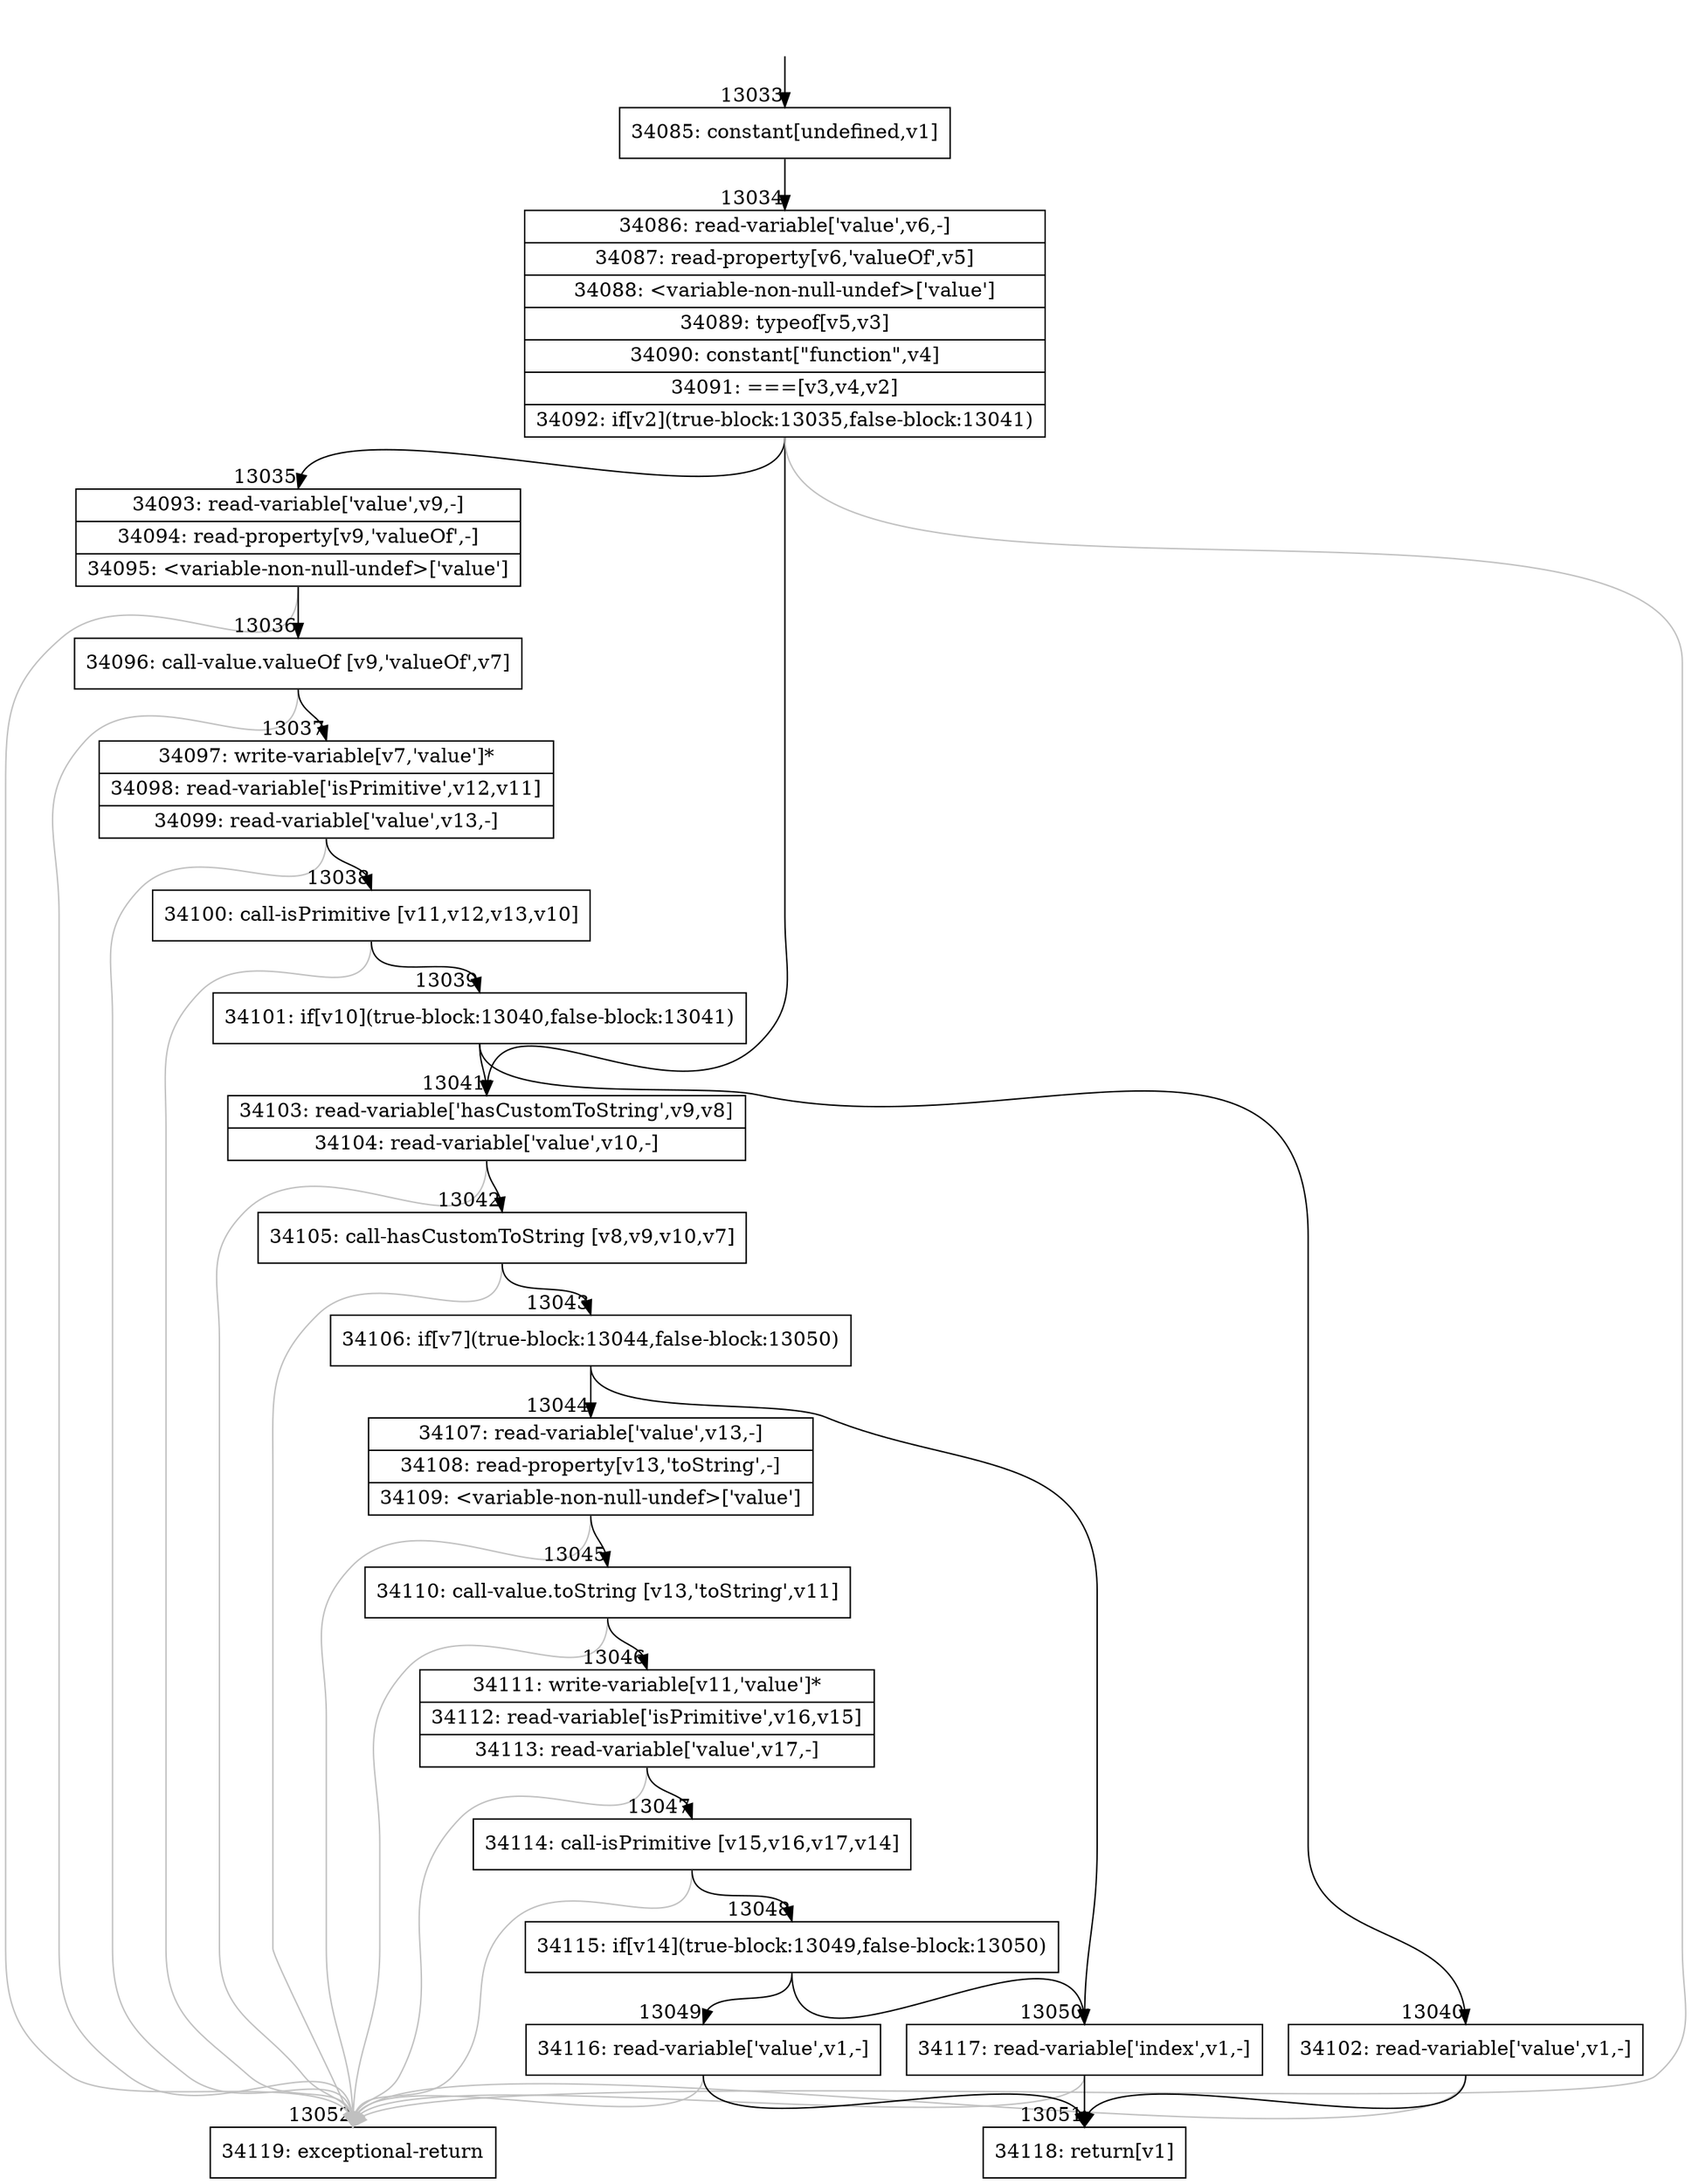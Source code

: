 digraph {
rankdir="TD"
BB_entry1002[shape=none,label=""];
BB_entry1002 -> BB13033 [tailport=s, headport=n, headlabel="    13033"]
BB13033 [shape=record label="{34085: constant[undefined,v1]}" ] 
BB13033 -> BB13034 [tailport=s, headport=n, headlabel="      13034"]
BB13034 [shape=record label="{34086: read-variable['value',v6,-]|34087: read-property[v6,'valueOf',v5]|34088: \<variable-non-null-undef\>['value']|34089: typeof[v5,v3]|34090: constant[\"function\",v4]|34091: ===[v3,v4,v2]|34092: if[v2](true-block:13035,false-block:13041)}" ] 
BB13034 -> BB13035 [tailport=s, headport=n, headlabel="      13035"]
BB13034 -> BB13041 [tailport=s, headport=n, headlabel="      13041"]
BB13034 -> BB13052 [tailport=s, headport=n, color=gray, headlabel="      13052"]
BB13035 [shape=record label="{34093: read-variable['value',v9,-]|34094: read-property[v9,'valueOf',-]|34095: \<variable-non-null-undef\>['value']}" ] 
BB13035 -> BB13036 [tailport=s, headport=n, headlabel="      13036"]
BB13035 -> BB13052 [tailport=s, headport=n, color=gray]
BB13036 [shape=record label="{34096: call-value.valueOf [v9,'valueOf',v7]}" ] 
BB13036 -> BB13037 [tailport=s, headport=n, headlabel="      13037"]
BB13036 -> BB13052 [tailport=s, headport=n, color=gray]
BB13037 [shape=record label="{34097: write-variable[v7,'value']*|34098: read-variable['isPrimitive',v12,v11]|34099: read-variable['value',v13,-]}" ] 
BB13037 -> BB13038 [tailport=s, headport=n, headlabel="      13038"]
BB13037 -> BB13052 [tailport=s, headport=n, color=gray]
BB13038 [shape=record label="{34100: call-isPrimitive [v11,v12,v13,v10]}" ] 
BB13038 -> BB13039 [tailport=s, headport=n, headlabel="      13039"]
BB13038 -> BB13052 [tailport=s, headport=n, color=gray]
BB13039 [shape=record label="{34101: if[v10](true-block:13040,false-block:13041)}" ] 
BB13039 -> BB13040 [tailport=s, headport=n, headlabel="      13040"]
BB13039 -> BB13041 [tailport=s, headport=n]
BB13040 [shape=record label="{34102: read-variable['value',v1,-]}" ] 
BB13040 -> BB13051 [tailport=s, headport=n, headlabel="      13051"]
BB13040 -> BB13052 [tailport=s, headport=n, color=gray]
BB13041 [shape=record label="{34103: read-variable['hasCustomToString',v9,v8]|34104: read-variable['value',v10,-]}" ] 
BB13041 -> BB13042 [tailport=s, headport=n, headlabel="      13042"]
BB13041 -> BB13052 [tailport=s, headport=n, color=gray]
BB13042 [shape=record label="{34105: call-hasCustomToString [v8,v9,v10,v7]}" ] 
BB13042 -> BB13043 [tailport=s, headport=n, headlabel="      13043"]
BB13042 -> BB13052 [tailport=s, headport=n, color=gray]
BB13043 [shape=record label="{34106: if[v7](true-block:13044,false-block:13050)}" ] 
BB13043 -> BB13044 [tailport=s, headport=n, headlabel="      13044"]
BB13043 -> BB13050 [tailport=s, headport=n, headlabel="      13050"]
BB13044 [shape=record label="{34107: read-variable['value',v13,-]|34108: read-property[v13,'toString',-]|34109: \<variable-non-null-undef\>['value']}" ] 
BB13044 -> BB13045 [tailport=s, headport=n, headlabel="      13045"]
BB13044 -> BB13052 [tailport=s, headport=n, color=gray]
BB13045 [shape=record label="{34110: call-value.toString [v13,'toString',v11]}" ] 
BB13045 -> BB13046 [tailport=s, headport=n, headlabel="      13046"]
BB13045 -> BB13052 [tailport=s, headport=n, color=gray]
BB13046 [shape=record label="{34111: write-variable[v11,'value']*|34112: read-variable['isPrimitive',v16,v15]|34113: read-variable['value',v17,-]}" ] 
BB13046 -> BB13047 [tailport=s, headport=n, headlabel="      13047"]
BB13046 -> BB13052 [tailport=s, headport=n, color=gray]
BB13047 [shape=record label="{34114: call-isPrimitive [v15,v16,v17,v14]}" ] 
BB13047 -> BB13048 [tailport=s, headport=n, headlabel="      13048"]
BB13047 -> BB13052 [tailport=s, headport=n, color=gray]
BB13048 [shape=record label="{34115: if[v14](true-block:13049,false-block:13050)}" ] 
BB13048 -> BB13049 [tailport=s, headport=n, headlabel="      13049"]
BB13048 -> BB13050 [tailport=s, headport=n]
BB13049 [shape=record label="{34116: read-variable['value',v1,-]}" ] 
BB13049 -> BB13051 [tailport=s, headport=n]
BB13049 -> BB13052 [tailport=s, headport=n, color=gray]
BB13050 [shape=record label="{34117: read-variable['index',v1,-]}" ] 
BB13050 -> BB13051 [tailport=s, headport=n]
BB13050 -> BB13052 [tailport=s, headport=n, color=gray]
BB13051 [shape=record label="{34118: return[v1]}" ] 
BB13052 [shape=record label="{34119: exceptional-return}" ] 
//#$~ 19338
}
